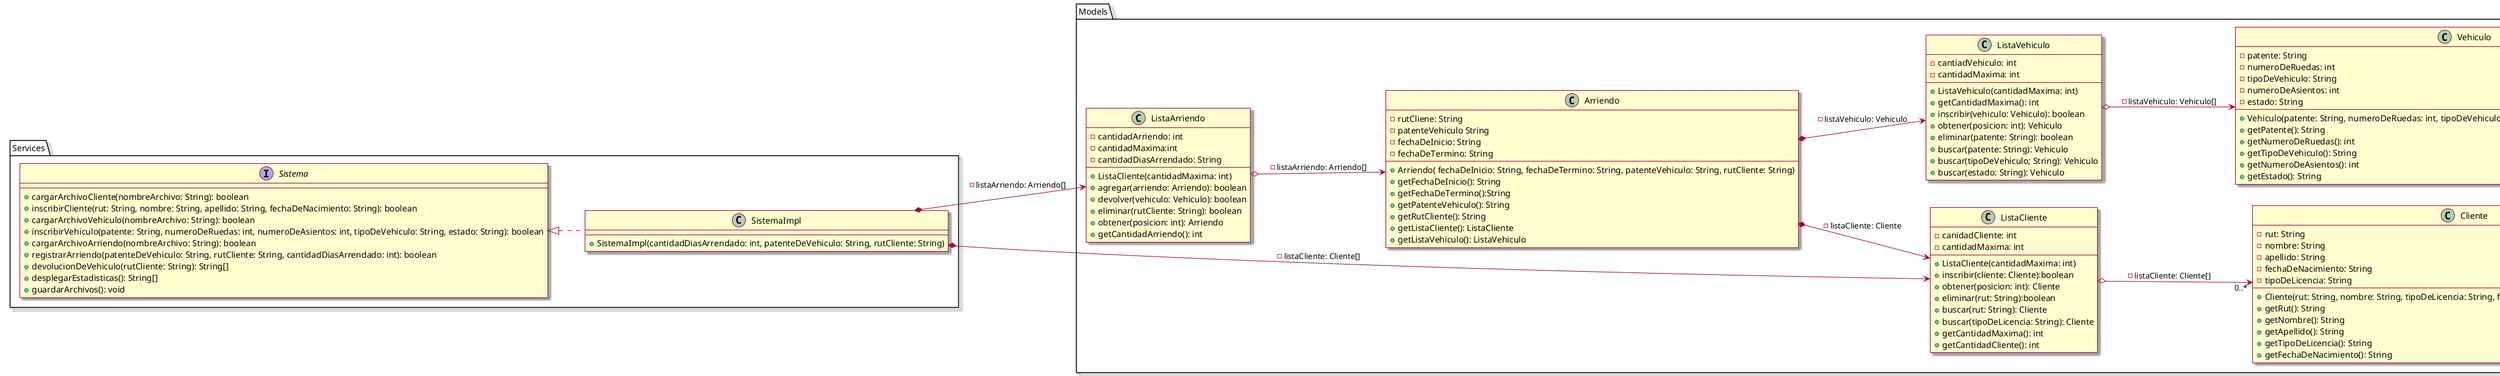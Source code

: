 @startuml
skin rose
!pragma useIntermediatePackages false
left to right direction

package Models {
    class Arriendo{
        -rutCliene: String
        -patenteVehiculo String
        -fechaDeInicio: String
        -fechaDeTermino: String
        +Arriendo( fechaDeInicio: String, fechaDeTermino: String, patenteVehiculo: String, rutCliente: String)
        +getFechaDeInicio(): String
        +getFechaDeTermino():String
        +getPatenteVehiculo(): String
        +getRutCliente(): String
        +getListaCliente(): ListaCliente
        +getListaVehiculo(): ListaVehiculo

    }

    class ListaArriendo{
        -cantidadArriendo: int
        -cantidadMaxima:int
        -cantidadDiasArrendado: String
        +ListaCliente(cantidadMaxima: int)
        +agregar(arriendo: Arriendo): boolean
        +devolver(vehiculo: Vehiculo): boolean
        +eliminar(rutCliente: String): boolean
        +obtener(posicion: int): Arriendo
        +getCantidadArriendo(): int

    }

    class Cliente {
        -rut: String
        -nombre: String
        -apellido: String
        -fechaDeNacimiento: String
        -tipoDeLicencia: String
        +Cliente(rut: String, nombre: String, tipoDeLicencia: String, fechaDeNacimiento: String, apellido: String)
        +getRut(): String
        +getNombre(): String
        +getApellido(): String
        +getTipoDeLicencia(): String
        +getFechaDeNacimiento(): String

    }

    class ListaCliente{
        -canidadCliente: int
        -cantidadMaxima: int
        +ListaCliente(cantidadMaxima: int)
        +inscribir(cliente: Cliente):boolean
        +obtener(posicion: int): Cliente
        +eliminar(rut: String):boolean
        +buscar(rut: String): Cliente
        +buscar(tipoDeLicencia: String): Cliente
        +getCantidadMaxima(): int
        +getCantidadCliente(): int
    }

    class Vehiculo{
        -patente: String
        -numeroDeRuedas: int
        -tipoDeVehiculo: String
        -numeroDeAsientos: int
        -estado: String
        +Vehiculo(patente: String, numeroDeRuedas: int, tipoDeVehiculo: String, numeroDeAsientos: int, estado: String)
        +getPatente(): String
        +getNumeroDeRuedas(): int
        +getTipoDeVehiculo(): String
        +getNumeroDeAsientos(): int
        +getEstado(): String
    }

    class ListaVehiculo{
        -cantiadVehiculo: int
        -cantidadMaxima: int
        +ListaVehiculo(cantidadMaxima: int)
        +getCantidadMaxima(): int
        +inscribir(vehiculo: Vehiculo): boolean
        +obtener(posicion: int): Vehiculo
        +eliminar(patente: String): boolean
        +buscar(patente: String): Vehiculo
        +buscar(tipoDeVehiculo; String): Vehiculo
        +buscar(estado: String): Vehiculo
    }
}

package Services {
    interface Sistema{
        +cargarArchivoCliente(nombreArchivo: String): boolean
        +inscribirCliente(rut: String, nombre: String, apellido: String, fechaDeNacimiento: String): boolean
        +cargarArchivoVehiculo(nombreArchivo: String): boolean
        +inscribirVehiculo(patente: String, numeroDeRuedas: int, numeroDeAsientos: int, tipoDeVehiculo: String, estado: String): boolean
        +cargarArchivoArriendo(nombreArchivo: String): boolean
        +registrarArriendo(patenteDeVehiculo: String, rutCliente: String, cantidadDiasArrendado: int): boolean
        +devolucionDeVehiculo(rutCliente: String): String[]
        +desplegarEstadisticas(): String[]
        +guardarArchivos(): void
    }

    class SistemaImpl{
        +SistemaImpl(cantidadDiasArrendado: int, patenteDeVehiculo: String, rutCliente: String)

    }
}



Sistema <|.. SistemaImpl
SistemaImpl *--> ListaArriendo: -listaArriendo: Arriendo[]
SistemaImpl *--> ListaCliente: -listaCliente: Cliente[]

ListaArriendo o--> Arriendo: -listaArriendo: Arriendo[]
ListaCliente o--> "0..*"Cliente: -listaCliente: Cliente[]
ListaVehiculo o--> Vehiculo: -listaVehiculo: Vehiculo[]
Arriendo *--> ListaCliente: -listaCliente: Cliente
Arriendo *--> ListaVehiculo: -listaVehiculo: Vehiculo

@enduml